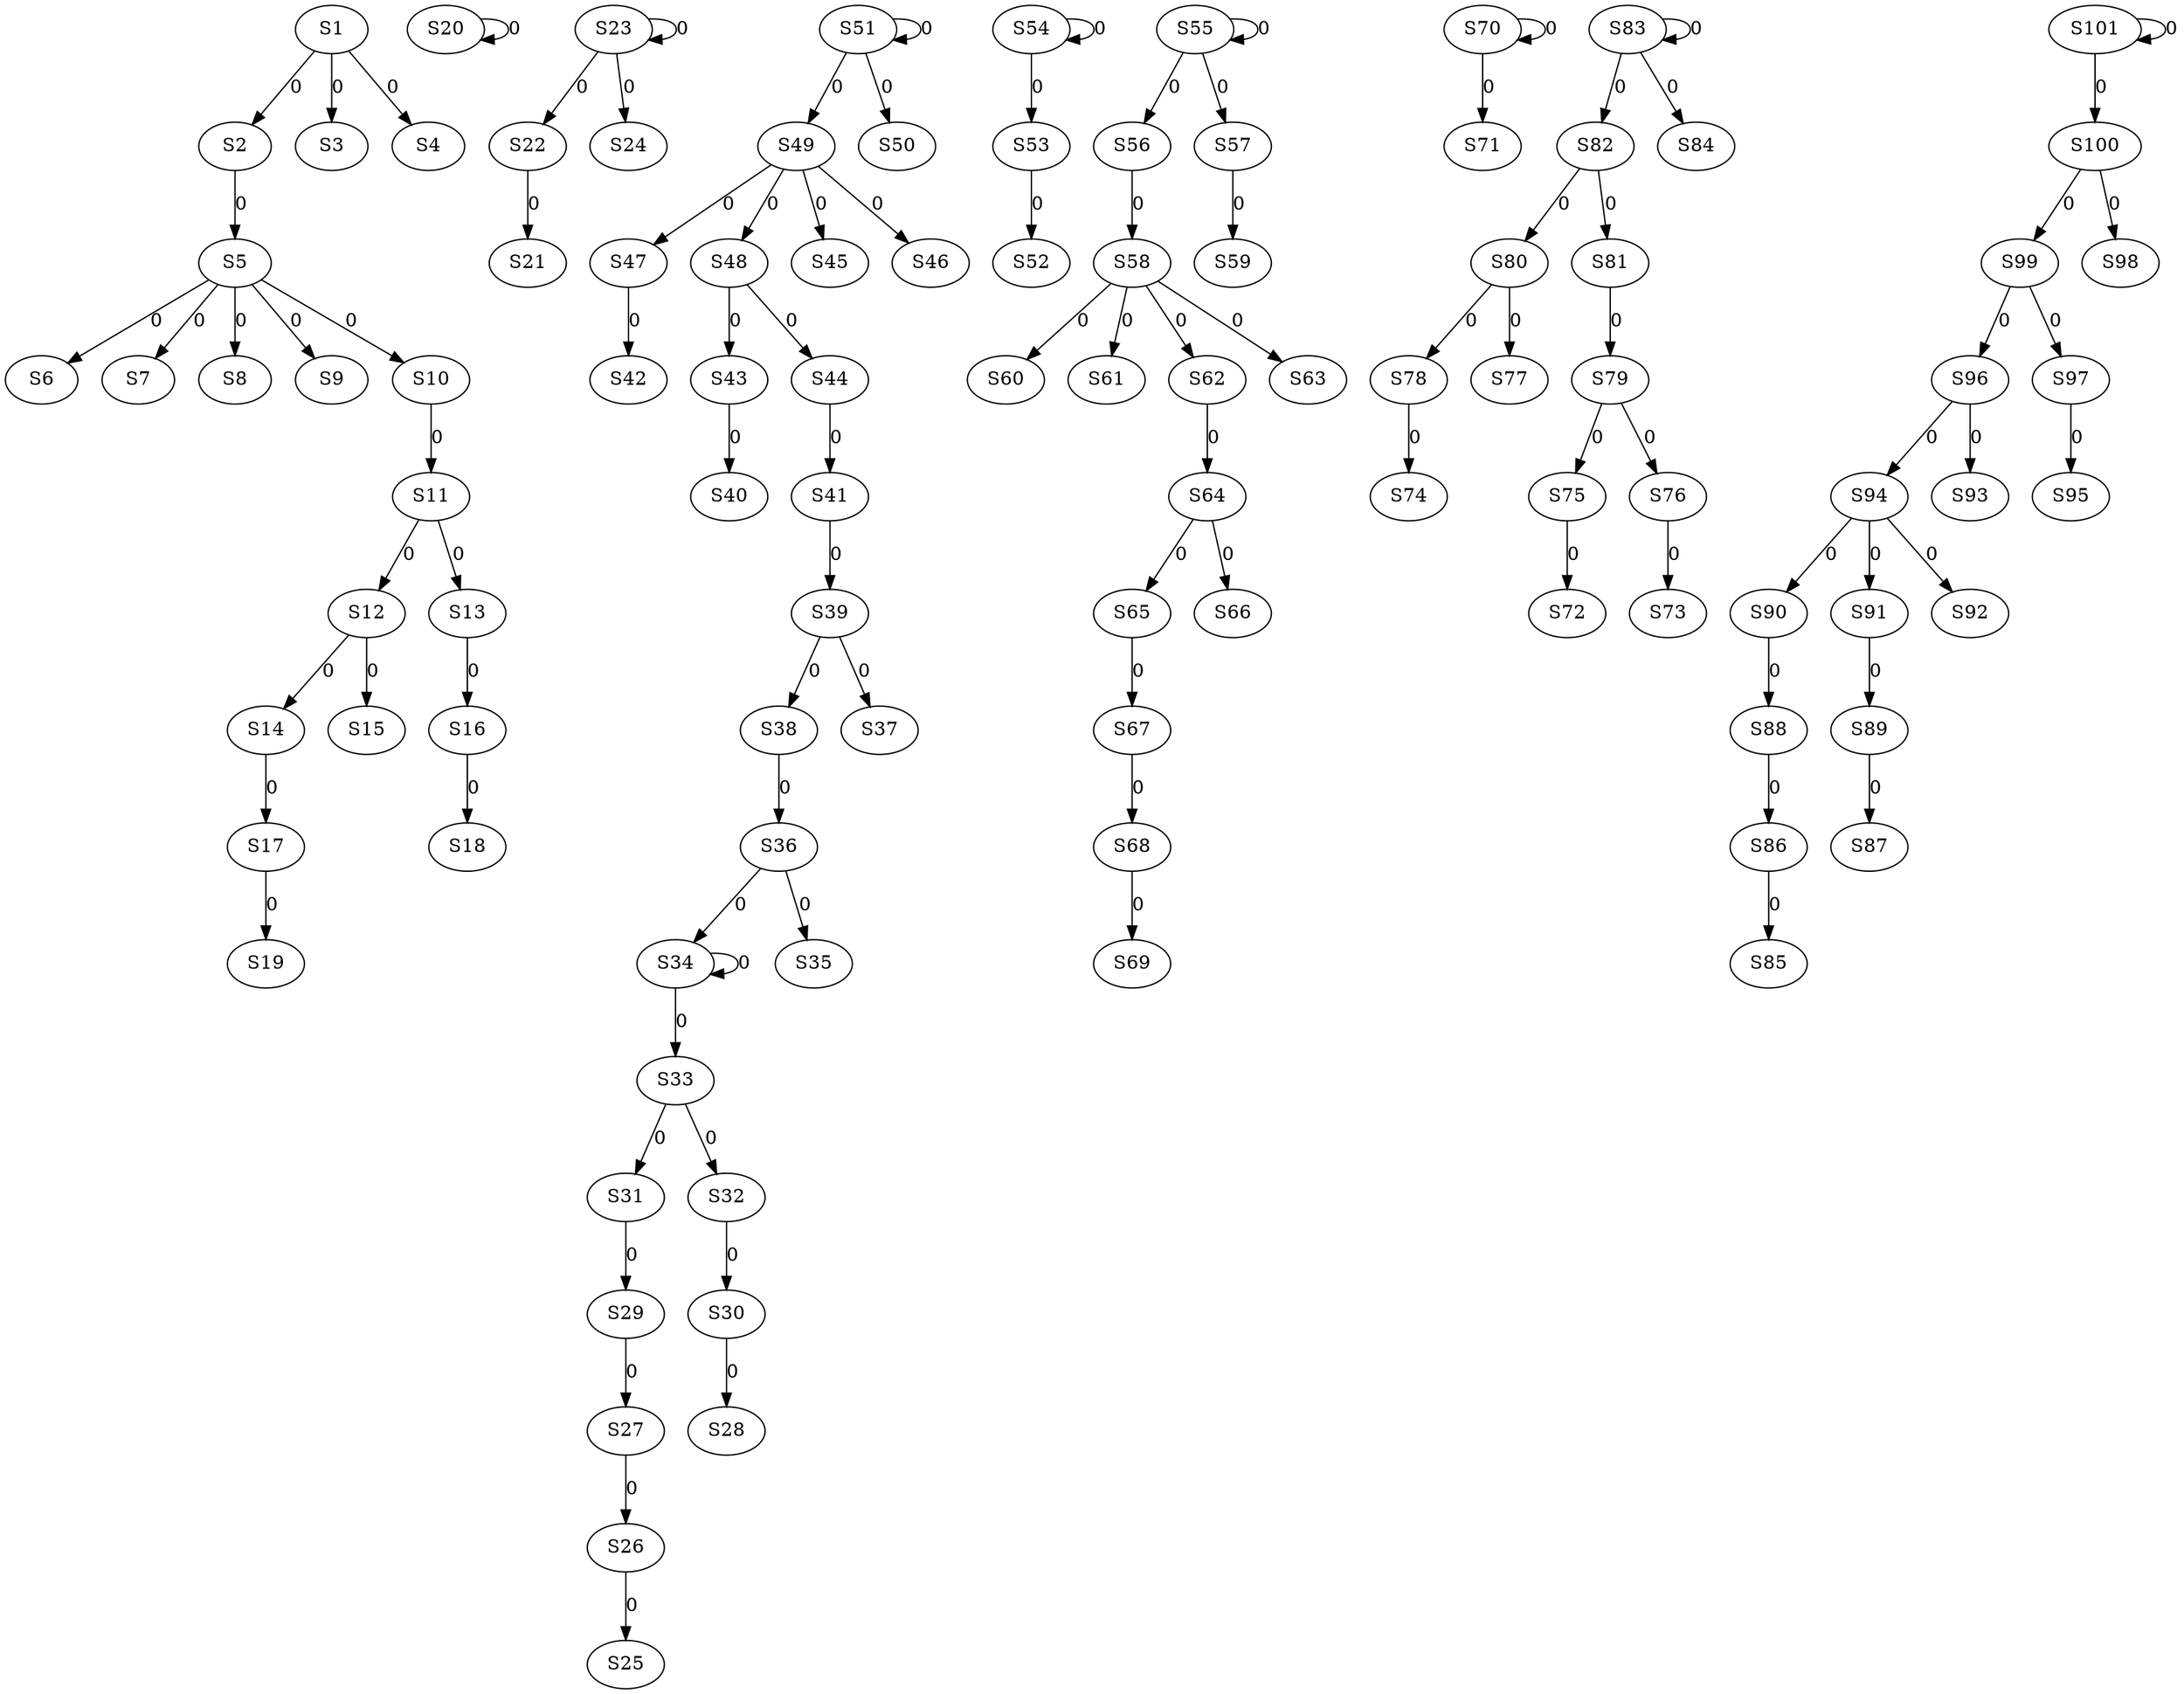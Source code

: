 strict digraph {
	S1 -> S2 [ label = 0 ];
	S1 -> S3 [ label = 0 ];
	S1 -> S4 [ label = 0 ];
	S2 -> S5 [ label = 0 ];
	S5 -> S6 [ label = 0 ];
	S5 -> S7 [ label = 0 ];
	S5 -> S8 [ label = 0 ];
	S5 -> S9 [ label = 0 ];
	S5 -> S10 [ label = 0 ];
	S10 -> S11 [ label = 0 ];
	S11 -> S12 [ label = 0 ];
	S11 -> S13 [ label = 0 ];
	S12 -> S14 [ label = 0 ];
	S12 -> S15 [ label = 0 ];
	S13 -> S16 [ label = 0 ];
	S14 -> S17 [ label = 0 ];
	S16 -> S18 [ label = 0 ];
	S17 -> S19 [ label = 0 ];
	S20 -> S20 [ label = 0 ];
	S22 -> S21 [ label = 0 ];
	S23 -> S22 [ label = 0 ];
	S23 -> S23 [ label = 0 ];
	S23 -> S24 [ label = 0 ];
	S26 -> S25 [ label = 0 ];
	S27 -> S26 [ label = 0 ];
	S29 -> S27 [ label = 0 ];
	S30 -> S28 [ label = 0 ];
	S31 -> S29 [ label = 0 ];
	S32 -> S30 [ label = 0 ];
	S33 -> S31 [ label = 0 ];
	S33 -> S32 [ label = 0 ];
	S34 -> S33 [ label = 0 ];
	S36 -> S34 [ label = 0 ];
	S36 -> S35 [ label = 0 ];
	S38 -> S36 [ label = 0 ];
	S39 -> S37 [ label = 0 ];
	S39 -> S38 [ label = 0 ];
	S41 -> S39 [ label = 0 ];
	S43 -> S40 [ label = 0 ];
	S44 -> S41 [ label = 0 ];
	S47 -> S42 [ label = 0 ];
	S48 -> S43 [ label = 0 ];
	S48 -> S44 [ label = 0 ];
	S49 -> S45 [ label = 0 ];
	S49 -> S46 [ label = 0 ];
	S49 -> S47 [ label = 0 ];
	S49 -> S48 [ label = 0 ];
	S51 -> S49 [ label = 0 ];
	S51 -> S50 [ label = 0 ];
	S51 -> S51 [ label = 0 ];
	S53 -> S52 [ label = 0 ];
	S54 -> S53 [ label = 0 ];
	S54 -> S54 [ label = 0 ];
	S55 -> S55 [ label = 0 ];
	S55 -> S56 [ label = 0 ];
	S55 -> S57 [ label = 0 ];
	S56 -> S58 [ label = 0 ];
	S57 -> S59 [ label = 0 ];
	S58 -> S60 [ label = 0 ];
	S58 -> S61 [ label = 0 ];
	S58 -> S62 [ label = 0 ];
	S58 -> S63 [ label = 0 ];
	S62 -> S64 [ label = 0 ];
	S64 -> S65 [ label = 0 ];
	S64 -> S66 [ label = 0 ];
	S65 -> S67 [ label = 0 ];
	S67 -> S68 [ label = 0 ];
	S68 -> S69 [ label = 0 ];
	S70 -> S70 [ label = 0 ];
	S70 -> S71 [ label = 0 ];
	S75 -> S72 [ label = 0 ];
	S76 -> S73 [ label = 0 ];
	S78 -> S74 [ label = 0 ];
	S79 -> S75 [ label = 0 ];
	S79 -> S76 [ label = 0 ];
	S80 -> S77 [ label = 0 ];
	S80 -> S78 [ label = 0 ];
	S81 -> S79 [ label = 0 ];
	S82 -> S80 [ label = 0 ];
	S82 -> S81 [ label = 0 ];
	S83 -> S82 [ label = 0 ];
	S83 -> S83 [ label = 0 ];
	S83 -> S84 [ label = 0 ];
	S86 -> S85 [ label = 0 ];
	S88 -> S86 [ label = 0 ];
	S89 -> S87 [ label = 0 ];
	S90 -> S88 [ label = 0 ];
	S91 -> S89 [ label = 0 ];
	S94 -> S90 [ label = 0 ];
	S94 -> S91 [ label = 0 ];
	S94 -> S92 [ label = 0 ];
	S96 -> S93 [ label = 0 ];
	S96 -> S94 [ label = 0 ];
	S97 -> S95 [ label = 0 ];
	S99 -> S96 [ label = 0 ];
	S99 -> S97 [ label = 0 ];
	S100 -> S98 [ label = 0 ];
	S100 -> S99 [ label = 0 ];
	S101 -> S100 [ label = 0 ];
	S101 -> S101 [ label = 0 ];
	S34 -> S34 [ label = 0 ];
}